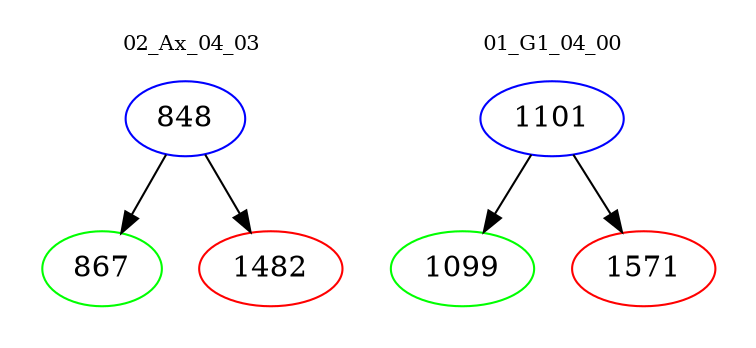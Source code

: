 digraph{
subgraph cluster_0 {
color = white
label = "02_Ax_04_03";
fontsize=10;
T0_848 [label="848", color="blue"]
T0_848 -> T0_867 [color="black"]
T0_867 [label="867", color="green"]
T0_848 -> T0_1482 [color="black"]
T0_1482 [label="1482", color="red"]
}
subgraph cluster_1 {
color = white
label = "01_G1_04_00";
fontsize=10;
T1_1101 [label="1101", color="blue"]
T1_1101 -> T1_1099 [color="black"]
T1_1099 [label="1099", color="green"]
T1_1101 -> T1_1571 [color="black"]
T1_1571 [label="1571", color="red"]
}
}
